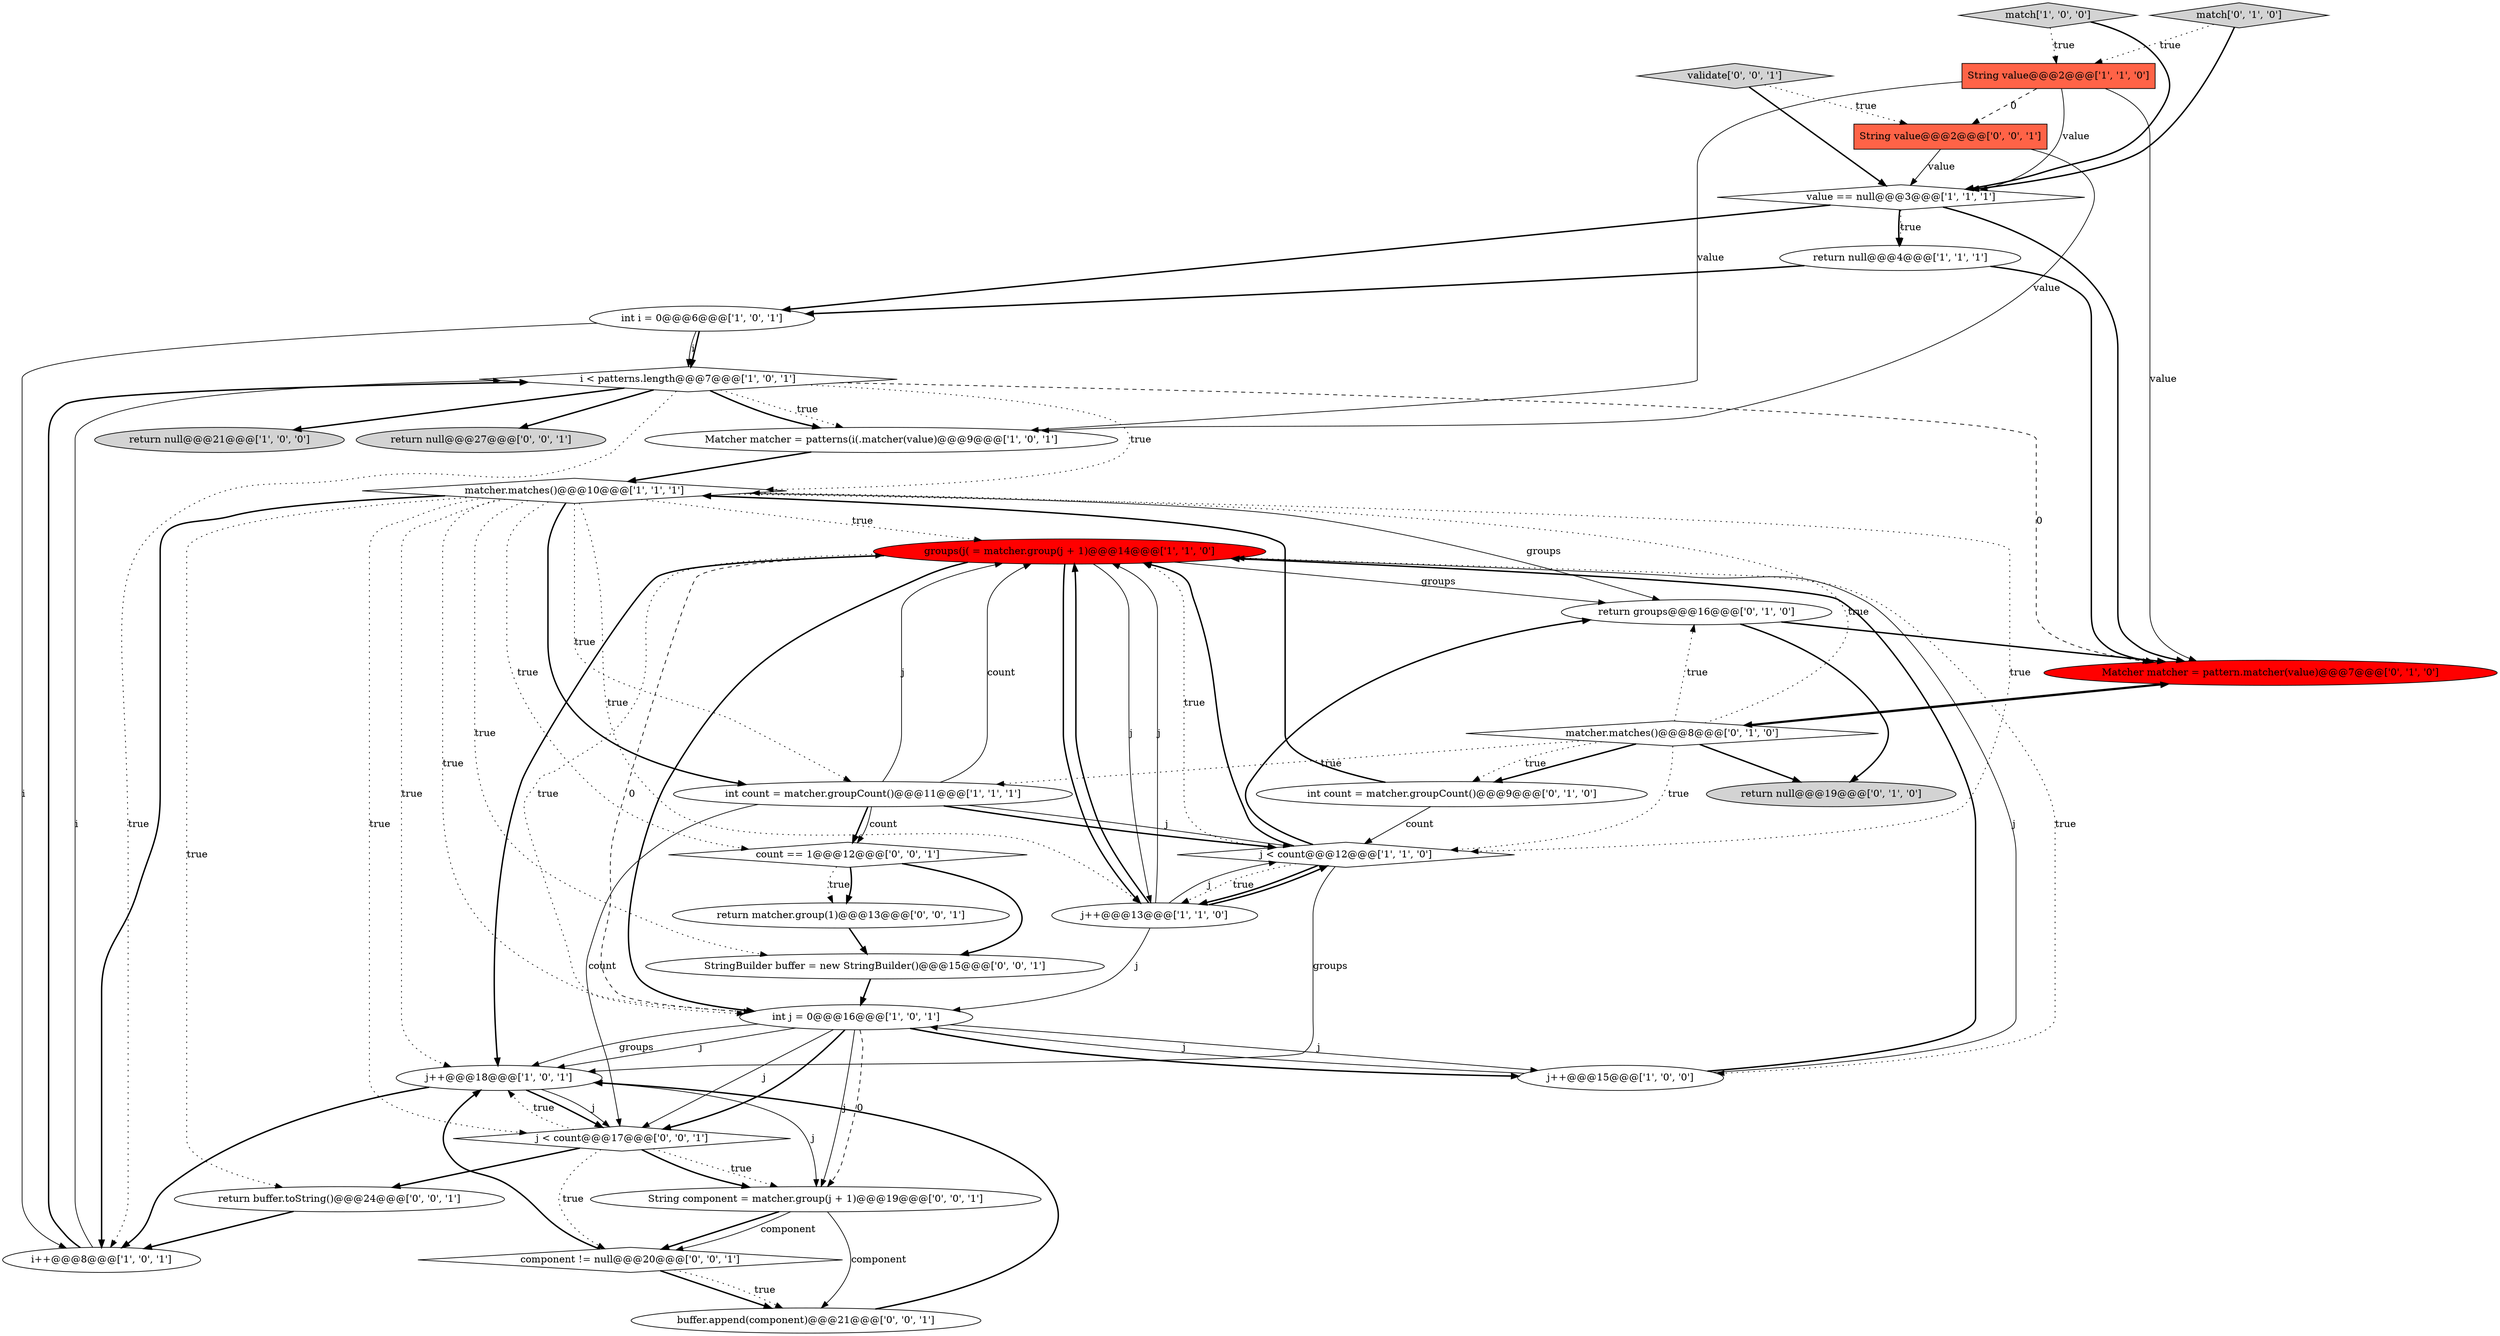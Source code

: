 digraph {
9 [style = filled, label = "value == null@@@3@@@['1', '1', '1']", fillcolor = white, shape = diamond image = "AAA0AAABBB1BBB"];
17 [style = filled, label = "return null@@@19@@@['0', '1', '0']", fillcolor = lightgray, shape = ellipse image = "AAA0AAABBB2BBB"];
23 [style = filled, label = "return null@@@27@@@['0', '0', '1']", fillcolor = lightgray, shape = ellipse image = "AAA0AAABBB3BBB"];
22 [style = filled, label = "match['0', '1', '0']", fillcolor = lightgray, shape = diamond image = "AAA0AAABBB2BBB"];
3 [style = filled, label = "groups(j( = matcher.group(j + 1)@@@14@@@['1', '1', '0']", fillcolor = red, shape = ellipse image = "AAA1AAABBB1BBB"];
13 [style = filled, label = "Matcher matcher = patterns(i(.matcher(value)@@@9@@@['1', '0', '1']", fillcolor = white, shape = ellipse image = "AAA0AAABBB1BBB"];
26 [style = filled, label = "j < count@@@17@@@['0', '0', '1']", fillcolor = white, shape = diamond image = "AAA0AAABBB3BBB"];
16 [style = filled, label = "j++@@@18@@@['1', '0', '1']", fillcolor = white, shape = ellipse image = "AAA0AAABBB1BBB"];
32 [style = filled, label = "buffer.append(component)@@@21@@@['0', '0', '1']", fillcolor = white, shape = ellipse image = "AAA0AAABBB3BBB"];
6 [style = filled, label = "int j = 0@@@16@@@['1', '0', '1']", fillcolor = white, shape = ellipse image = "AAA0AAABBB1BBB"];
33 [style = filled, label = "return buffer.toString()@@@24@@@['0', '0', '1']", fillcolor = white, shape = ellipse image = "AAA0AAABBB3BBB"];
1 [style = filled, label = "int count = matcher.groupCount()@@@11@@@['1', '1', '1']", fillcolor = white, shape = ellipse image = "AAA0AAABBB1BBB"];
21 [style = filled, label = "return groups@@@16@@@['0', '1', '0']", fillcolor = white, shape = ellipse image = "AAA0AAABBB2BBB"];
28 [style = filled, label = "count == 1@@@12@@@['0', '0', '1']", fillcolor = white, shape = diamond image = "AAA0AAABBB3BBB"];
18 [style = filled, label = "int count = matcher.groupCount()@@@9@@@['0', '1', '0']", fillcolor = white, shape = ellipse image = "AAA0AAABBB2BBB"];
2 [style = filled, label = "j++@@@15@@@['1', '0', '0']", fillcolor = white, shape = ellipse image = "AAA0AAABBB1BBB"];
30 [style = filled, label = "return matcher.group(1)@@@13@@@['0', '0', '1']", fillcolor = white, shape = ellipse image = "AAA0AAABBB3BBB"];
11 [style = filled, label = "matcher.matches()@@@10@@@['1', '1', '1']", fillcolor = white, shape = diamond image = "AAA0AAABBB1BBB"];
0 [style = filled, label = "match['1', '0', '0']", fillcolor = lightgray, shape = diamond image = "AAA0AAABBB1BBB"];
31 [style = filled, label = "validate['0', '0', '1']", fillcolor = lightgray, shape = diamond image = "AAA0AAABBB3BBB"];
7 [style = filled, label = "return null@@@21@@@['1', '0', '0']", fillcolor = lightgray, shape = ellipse image = "AAA0AAABBB1BBB"];
14 [style = filled, label = "return null@@@4@@@['1', '1', '1']", fillcolor = white, shape = ellipse image = "AAA0AAABBB1BBB"];
29 [style = filled, label = "component != null@@@20@@@['0', '0', '1']", fillcolor = white, shape = diamond image = "AAA0AAABBB3BBB"];
27 [style = filled, label = "String component = matcher.group(j + 1)@@@19@@@['0', '0', '1']", fillcolor = white, shape = ellipse image = "AAA0AAABBB3BBB"];
24 [style = filled, label = "StringBuilder buffer = new StringBuilder()@@@15@@@['0', '0', '1']", fillcolor = white, shape = ellipse image = "AAA0AAABBB3BBB"];
25 [style = filled, label = "String value@@@2@@@['0', '0', '1']", fillcolor = tomato, shape = box image = "AAA0AAABBB3BBB"];
19 [style = filled, label = "matcher.matches()@@@8@@@['0', '1', '0']", fillcolor = white, shape = diamond image = "AAA0AAABBB2BBB"];
5 [style = filled, label = "int i = 0@@@6@@@['1', '0', '1']", fillcolor = white, shape = ellipse image = "AAA0AAABBB1BBB"];
4 [style = filled, label = "i < patterns.length@@@7@@@['1', '0', '1']", fillcolor = white, shape = diamond image = "AAA0AAABBB1BBB"];
15 [style = filled, label = "String value@@@2@@@['1', '1', '0']", fillcolor = tomato, shape = box image = "AAA0AAABBB1BBB"];
10 [style = filled, label = "j++@@@13@@@['1', '1', '0']", fillcolor = white, shape = ellipse image = "AAA0AAABBB1BBB"];
8 [style = filled, label = "i++@@@8@@@['1', '0', '1']", fillcolor = white, shape = ellipse image = "AAA0AAABBB1BBB"];
12 [style = filled, label = "j < count@@@12@@@['1', '1', '0']", fillcolor = white, shape = diamond image = "AAA0AAABBB1BBB"];
20 [style = filled, label = "Matcher matcher = pattern.matcher(value)@@@7@@@['0', '1', '0']", fillcolor = red, shape = ellipse image = "AAA1AAABBB2BBB"];
31->9 [style = bold, label=""];
11->1 [style = dotted, label="true"];
11->12 [style = dotted, label="true"];
6->16 [style = solid, label="j"];
3->16 [style = bold, label=""];
3->6 [style = dotted, label="true"];
15->13 [style = solid, label="value"];
28->30 [style = dotted, label="true"];
1->28 [style = bold, label=""];
15->25 [style = dashed, label="0"];
12->10 [style = bold, label=""];
10->6 [style = solid, label="j"];
10->12 [style = bold, label=""];
19->11 [style = dotted, label="true"];
6->27 [style = solid, label="j"];
11->28 [style = dotted, label="true"];
9->14 [style = bold, label=""];
9->5 [style = bold, label=""];
6->16 [style = solid, label="groups"];
1->12 [style = bold, label=""];
26->16 [style = dotted, label="true"];
12->16 [style = solid, label="groups"];
6->2 [style = solid, label="j"];
8->4 [style = bold, label=""];
8->4 [style = solid, label="i"];
14->20 [style = bold, label=""];
2->6 [style = solid, label="j"];
11->33 [style = dotted, label="true"];
12->3 [style = dotted, label="true"];
31->25 [style = dotted, label="true"];
19->18 [style = bold, label=""];
28->30 [style = bold, label=""];
12->21 [style = bold, label=""];
11->10 [style = dotted, label="true"];
19->20 [style = bold, label=""];
18->11 [style = bold, label=""];
22->9 [style = bold, label=""];
3->10 [style = solid, label="j"];
16->26 [style = bold, label=""];
6->3 [style = dashed, label="0"];
19->21 [style = dotted, label="true"];
1->28 [style = solid, label="count"];
13->11 [style = bold, label=""];
11->26 [style = dotted, label="true"];
6->2 [style = bold, label=""];
4->13 [style = dotted, label="true"];
3->10 [style = bold, label=""];
26->27 [style = bold, label=""];
12->10 [style = dotted, label="true"];
6->27 [style = dashed, label="0"];
29->32 [style = bold, label=""];
11->16 [style = dotted, label="true"];
28->24 [style = bold, label=""];
11->8 [style = bold, label=""];
1->3 [style = solid, label="count"];
25->9 [style = solid, label="value"];
6->26 [style = solid, label="j"];
27->29 [style = bold, label=""];
20->19 [style = bold, label=""];
33->8 [style = bold, label=""];
29->16 [style = bold, label=""];
29->32 [style = dotted, label="true"];
4->23 [style = bold, label=""];
11->24 [style = dotted, label="true"];
5->8 [style = solid, label="i"];
1->26 [style = solid, label="count"];
19->1 [style = dotted, label="true"];
30->24 [style = bold, label=""];
1->12 [style = solid, label="j"];
6->26 [style = bold, label=""];
16->8 [style = bold, label=""];
27->32 [style = solid, label="component"];
10->12 [style = solid, label="j"];
10->3 [style = solid, label="j"];
26->27 [style = dotted, label="true"];
2->3 [style = bold, label=""];
4->13 [style = bold, label=""];
19->18 [style = dotted, label="true"];
4->11 [style = dotted, label="true"];
15->20 [style = solid, label="value"];
19->12 [style = dotted, label="true"];
3->6 [style = bold, label=""];
9->20 [style = bold, label=""];
19->17 [style = bold, label=""];
32->16 [style = bold, label=""];
16->26 [style = solid, label="j"];
4->7 [style = bold, label=""];
16->27 [style = solid, label="j"];
1->3 [style = solid, label="j"];
4->20 [style = dashed, label="0"];
11->6 [style = dotted, label="true"];
5->4 [style = bold, label=""];
12->3 [style = bold, label=""];
11->3 [style = dotted, label="true"];
22->15 [style = dotted, label="true"];
2->3 [style = solid, label="j"];
14->5 [style = bold, label=""];
0->9 [style = bold, label=""];
11->1 [style = bold, label=""];
5->4 [style = solid, label="i"];
0->15 [style = dotted, label="true"];
4->8 [style = dotted, label="true"];
10->3 [style = bold, label=""];
9->14 [style = dotted, label="true"];
11->21 [style = solid, label="groups"];
27->29 [style = solid, label="component"];
3->21 [style = solid, label="groups"];
21->20 [style = bold, label=""];
18->12 [style = solid, label="count"];
25->13 [style = solid, label="value"];
26->29 [style = dotted, label="true"];
24->6 [style = bold, label=""];
26->33 [style = bold, label=""];
21->17 [style = bold, label=""];
3->2 [style = dotted, label="true"];
15->9 [style = solid, label="value"];
}
